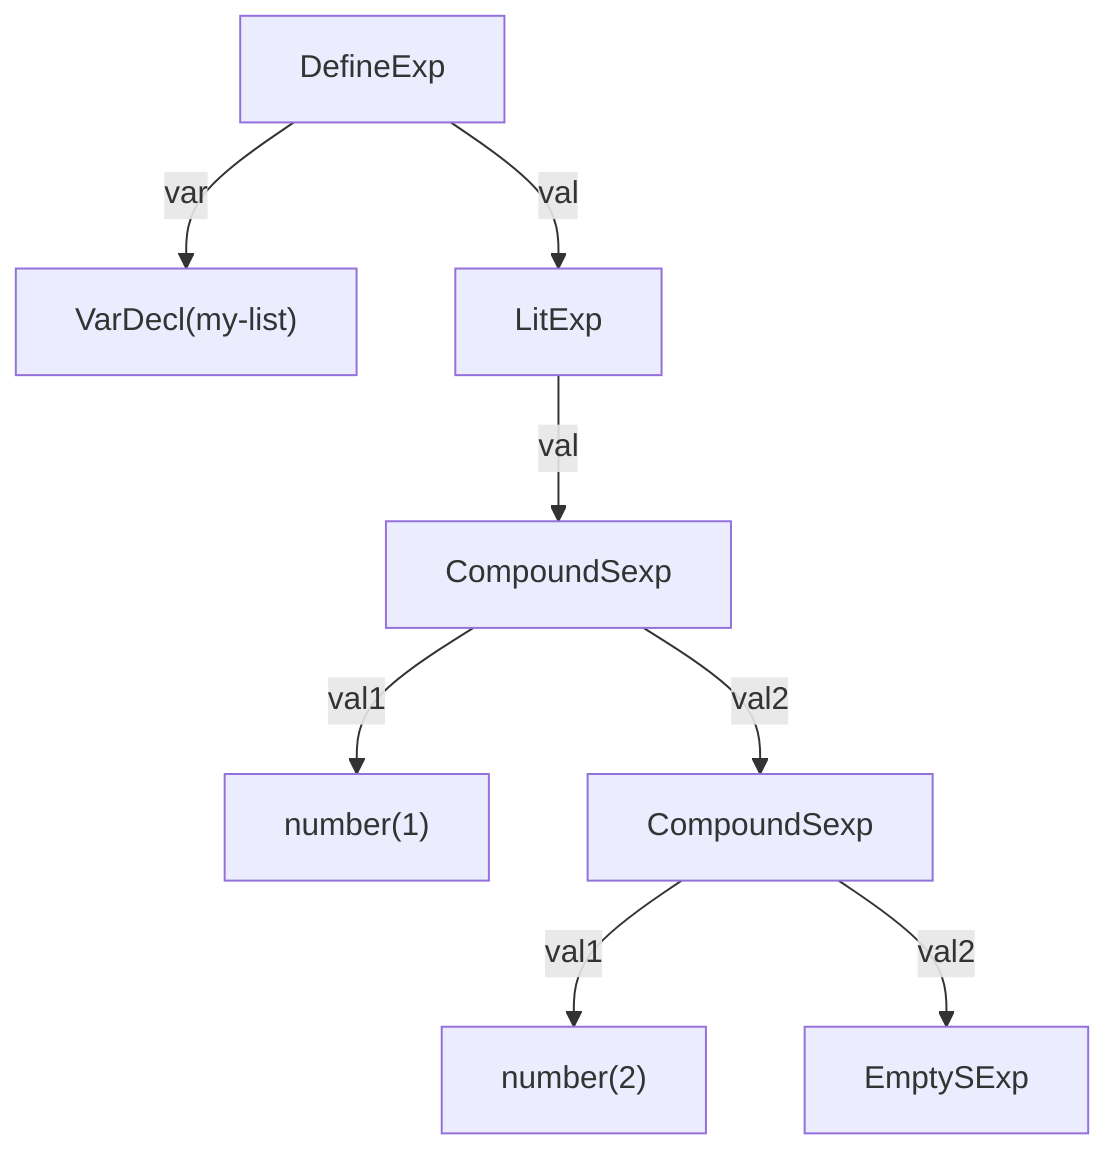 graph TD
DefineExp__1["DefineExp"] -->|var| Var__1["VarDecl(my-list)"]
DefineExp__1 -->|val| LitExp__2["LitExp"]
LitExp__2 -->|val| CompoundSExp__1["CompoundSexp"]
CompoundSExp__1 -->|val1| number__1["number(1)"]
CompoundSExp__1 -->|val2| CompoundSExp__2["CompoundSexp"]
CompoundSExp__2 -->|val1| number__2["number(2)"]
CompoundSExp__2 -->|val2| EmptySexp__1["EmptySExp"]